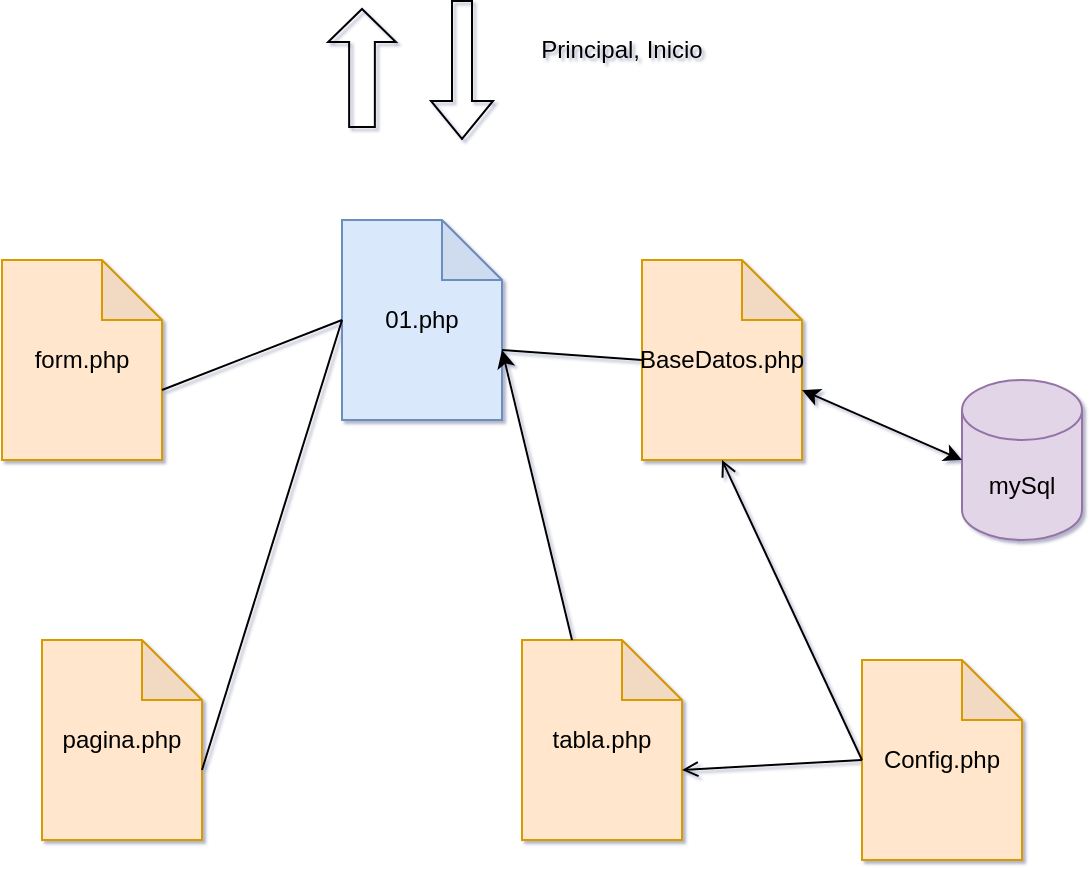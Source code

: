 <mxfile version="20.5.1" type="google"><diagram id="bgslhRnsvkb9Vje9hSSl" name="Page-1"><mxGraphModel grid="1" page="1" gridSize="10" guides="1" tooltips="1" connect="1" arrows="1" fold="1" pageScale="1" pageWidth="827" pageHeight="1169" background="none" math="0" shadow="1"><root><mxCell id="0"/><mxCell id="1" parent="0"/><mxCell id="KSPmapV6Ophmx_YDMiSQ-1" value="01.php" style="shape=note;whiteSpace=wrap;html=1;backgroundOutline=1;darkOpacity=0.05;fillColor=#dae8fc;strokeColor=#6c8ebf;" vertex="1" parent="1"><mxGeometry x="310" y="160" width="80" height="100" as="geometry"/></mxCell><mxCell id="KSPmapV6Ophmx_YDMiSQ-4" value="BaseDatos.php" style="shape=note;whiteSpace=wrap;html=1;backgroundOutline=1;darkOpacity=0.05;fillColor=#ffe6cc;strokeColor=#d79b00;" vertex="1" parent="1"><mxGeometry x="460" y="180" width="80" height="100" as="geometry"/></mxCell><mxCell id="KSPmapV6Ophmx_YDMiSQ-5" value="Config.php" style="shape=note;whiteSpace=wrap;html=1;backgroundOutline=1;darkOpacity=0.05;fillColor=#ffe6cc;strokeColor=#d79b00;" vertex="1" parent="1"><mxGeometry x="570" y="380" width="80" height="100" as="geometry"/></mxCell><mxCell id="KSPmapV6Ophmx_YDMiSQ-6" value="form.php" style="shape=note;whiteSpace=wrap;html=1;backgroundOutline=1;darkOpacity=0.05;fillColor=#ffe6cc;strokeColor=#d79b00;" vertex="1" parent="1"><mxGeometry x="140" y="180" width="80" height="100" as="geometry"/></mxCell><mxCell id="KSPmapV6Ophmx_YDMiSQ-7" value="pagina.php" style="shape=note;whiteSpace=wrap;html=1;backgroundOutline=1;darkOpacity=0.05;fillColor=#ffe6cc;strokeColor=#d79b00;" vertex="1" parent="1"><mxGeometry x="160" y="370" width="80" height="100" as="geometry"/></mxCell><mxCell id="KSPmapV6Ophmx_YDMiSQ-9" value="tabla.php" style="shape=note;whiteSpace=wrap;html=1;backgroundOutline=1;darkOpacity=0.05;fillColor=#ffe6cc;strokeColor=#d79b00;" vertex="1" parent="1"><mxGeometry x="400" y="370" width="80" height="100" as="geometry"/></mxCell><mxCell id="KSPmapV6Ophmx_YDMiSQ-10" value="mySql" style="shape=cylinder3;whiteSpace=wrap;html=1;boundedLbl=1;backgroundOutline=1;size=15;fillColor=#e1d5e7;strokeColor=#9673a6;" vertex="1" parent="1"><mxGeometry x="620" y="240" width="60" height="80" as="geometry"/></mxCell><mxCell id="KSPmapV6Ophmx_YDMiSQ-11" value="" style="endArrow=classic;startArrow=classic;html=1;rounded=0;entryX=0;entryY=0.5;entryDx=0;entryDy=0;entryPerimeter=0;exitX=0;exitY=0;exitDx=80;exitDy=65;exitPerimeter=0;" edge="1" parent="1" source="KSPmapV6Ophmx_YDMiSQ-4" target="KSPmapV6Ophmx_YDMiSQ-10"><mxGeometry width="50" height="50" relative="1" as="geometry"><mxPoint x="340" y="250" as="sourcePoint"/><mxPoint x="390" y="200" as="targetPoint"/></mxGeometry></mxCell><mxCell id="KSPmapV6Ophmx_YDMiSQ-12" value="" style="endArrow=none;html=1;rounded=0;entryX=0;entryY=0.5;entryDx=0;entryDy=0;entryPerimeter=0;exitX=0;exitY=0;exitDx=80;exitDy=65;exitPerimeter=0;" edge="1" parent="1" source="KSPmapV6Ophmx_YDMiSQ-1" target="KSPmapV6Ophmx_YDMiSQ-4"><mxGeometry width="50" height="50" relative="1" as="geometry"><mxPoint x="370" y="340" as="sourcePoint"/><mxPoint x="410" y="130" as="targetPoint"/></mxGeometry></mxCell><mxCell id="KSPmapV6Ophmx_YDMiSQ-13" value="" style="endArrow=none;html=1;rounded=0;exitX=0;exitY=0;exitDx=80;exitDy=65;exitPerimeter=0;entryX=0;entryY=0.5;entryDx=0;entryDy=0;entryPerimeter=0;" edge="1" parent="1" source="KSPmapV6Ophmx_YDMiSQ-6" target="KSPmapV6Ophmx_YDMiSQ-1"><mxGeometry width="50" height="50" relative="1" as="geometry"><mxPoint x="370" y="340" as="sourcePoint"/><mxPoint x="420" y="290" as="targetPoint"/></mxGeometry></mxCell><mxCell id="KSPmapV6Ophmx_YDMiSQ-14" value="" style="endArrow=none;html=1;rounded=0;entryX=0;entryY=0.5;entryDx=0;entryDy=0;entryPerimeter=0;exitX=0;exitY=0;exitDx=80;exitDy=65;exitPerimeter=0;" edge="1" parent="1" source="KSPmapV6Ophmx_YDMiSQ-7" target="KSPmapV6Ophmx_YDMiSQ-1"><mxGeometry width="50" height="50" relative="1" as="geometry"><mxPoint x="170" y="510" as="sourcePoint"/><mxPoint x="220" y="460" as="targetPoint"/></mxGeometry></mxCell><mxCell id="KSPmapV6Ophmx_YDMiSQ-15" value="" style="endArrow=classic;html=1;rounded=0;exitX=0;exitY=0;exitDx=25;exitDy=0;exitPerimeter=0;endFill=1;entryX=0;entryY=0;entryDx=80;entryDy=65;entryPerimeter=0;" edge="1" parent="1" source="KSPmapV6Ophmx_YDMiSQ-9" target="KSPmapV6Ophmx_YDMiSQ-1"><mxGeometry width="50" height="50" relative="1" as="geometry"><mxPoint x="370" y="340" as="sourcePoint"/><mxPoint x="400" y="200" as="targetPoint"/></mxGeometry></mxCell><mxCell id="KSPmapV6Ophmx_YDMiSQ-16" value="" style="endArrow=none;html=1;rounded=0;startArrow=open;startFill=0;exitX=0;exitY=0;exitDx=80;exitDy=65;exitPerimeter=0;entryX=0;entryY=0.5;entryDx=0;entryDy=0;entryPerimeter=0;" edge="1" parent="1" source="KSPmapV6Ophmx_YDMiSQ-9" target="KSPmapV6Ophmx_YDMiSQ-5"><mxGeometry width="50" height="50" relative="1" as="geometry"><mxPoint x="470" y="460" as="sourcePoint"/><mxPoint x="590" y="460" as="targetPoint"/></mxGeometry></mxCell><mxCell id="KSPmapV6Ophmx_YDMiSQ-18" value="" style="shape=flexArrow;endArrow=classic;html=1;rounded=0;" edge="1" parent="1"><mxGeometry width="50" height="50" relative="1" as="geometry"><mxPoint x="370" y="50" as="sourcePoint"/><mxPoint x="370" y="120" as="targetPoint"/></mxGeometry></mxCell><mxCell id="KSPmapV6Ophmx_YDMiSQ-19" value="Principal, Inicio" style="text;html=1;strokeColor=none;fillColor=none;align=center;verticalAlign=middle;whiteSpace=wrap;rounded=0;strokeWidth=2;" vertex="1" parent="1"><mxGeometry x="400" y="60" width="100" height="30" as="geometry"/></mxCell><mxCell id="KSPmapV6Ophmx_YDMiSQ-20" value="" style="endArrow=none;html=1;rounded=0;exitX=0.5;exitY=1;exitDx=0;exitDy=0;exitPerimeter=0;startArrow=open;startFill=0;entryX=0;entryY=0.5;entryDx=0;entryDy=0;entryPerimeter=0;" edge="1" parent="1" source="KSPmapV6Ophmx_YDMiSQ-4" target="KSPmapV6Ophmx_YDMiSQ-5"><mxGeometry width="50" height="50" relative="1" as="geometry"><mxPoint x="540" y="273.8" as="sourcePoint"/><mxPoint x="666" y="270.005" as="targetPoint"/></mxGeometry></mxCell><mxCell id="KSPmapV6Ophmx_YDMiSQ-23" value="" style="shape=flexArrow;endArrow=classic;html=1;rounded=0;width=12.857;endSize=5.186;" edge="1" parent="1"><mxGeometry width="50" height="50" relative="1" as="geometry"><mxPoint x="320" y="114" as="sourcePoint"/><mxPoint x="320" y="54" as="targetPoint"/></mxGeometry></mxCell></root></mxGraphModel></diagram></mxfile>